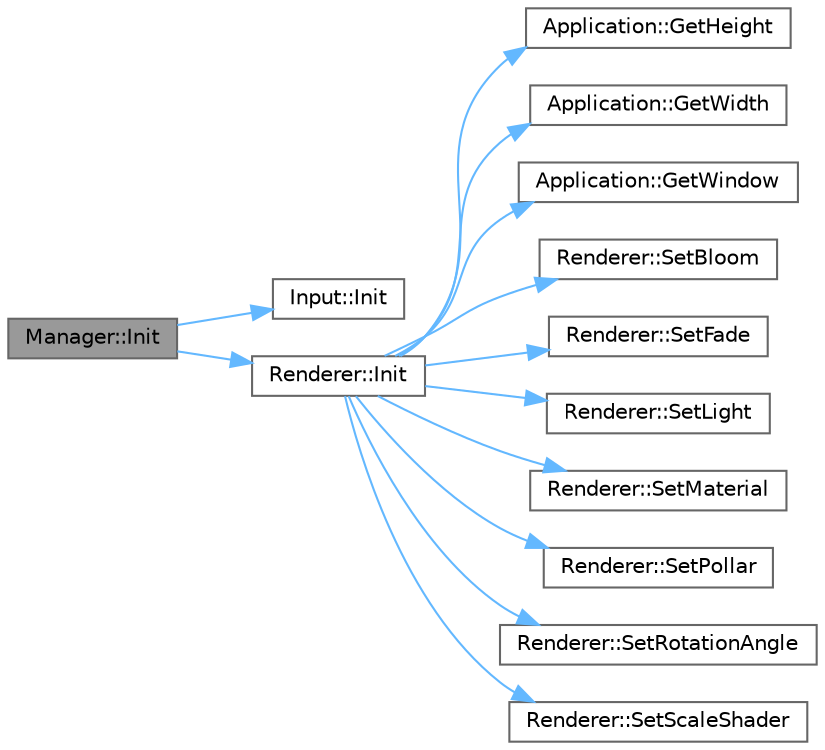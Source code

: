 digraph "Manager::Init"
{
 // LATEX_PDF_SIZE
  bgcolor="transparent";
  edge [fontname=Helvetica,fontsize=10,labelfontname=Helvetica,labelfontsize=10];
  node [fontname=Helvetica,fontsize=10,shape=box,height=0.2,width=0.4];
  rankdir="LR";
  Node1 [id="Node000001",label="Manager::Init",height=0.2,width=0.4,color="gray40", fillcolor="grey60", style="filled", fontcolor="black",tooltip="Managerクラスの初期化"];
  Node1 -> Node2 [id="edge13_Node000001_Node000002",color="steelblue1",style="solid",tooltip=" "];
  Node2 [id="Node000002",label="Input::Init",height=0.2,width=0.4,color="grey40", fillcolor="white", style="filled",URL="$class_input.html#a5197114da7299198826ff7277ee12bff",tooltip="入力管理クラスの初期化"];
  Node1 -> Node3 [id="edge14_Node000001_Node000003",color="steelblue1",style="solid",tooltip=" "];
  Node3 [id="Node000003",label="Renderer::Init",height=0.2,width=0.4,color="grey40", fillcolor="white", style="filled",URL="$class_renderer.html#adba8ec90ad83ef63fdbec75fb6617962",tooltip="レンダラの初期化"];
  Node3 -> Node4 [id="edge15_Node000003_Node000004",color="steelblue1",style="solid",tooltip=" "];
  Node4 [id="Node000004",label="Application::GetHeight",height=0.2,width=0.4,color="grey40", fillcolor="white", style="filled",URL="$class_application.html#ae085a9a312a31aef1a977278990d5b75",tooltip="ウィンドウの縦幅を取得します。"];
  Node3 -> Node5 [id="edge16_Node000003_Node000005",color="steelblue1",style="solid",tooltip=" "];
  Node5 [id="Node000005",label="Application::GetWidth",height=0.2,width=0.4,color="grey40", fillcolor="white", style="filled",URL="$class_application.html#ab2494802d94ddf0a8b1d06a87fa978be",tooltip="ウィンドウの横幅を取得します。"];
  Node3 -> Node6 [id="edge17_Node000003_Node000006",color="steelblue1",style="solid",tooltip=" "];
  Node6 [id="Node000006",label="Application::GetWindow",height=0.2,width=0.4,color="grey40", fillcolor="white", style="filled",URL="$class_application.html#a4405615fab25f11b885965f9da10e67c",tooltip="ウィンドウハンドルを取得します。"];
  Node3 -> Node7 [id="edge18_Node000003_Node000007",color="steelblue1",style="solid",tooltip=" "];
  Node7 [id="Node000007",label="Renderer::SetBloom",height=0.2,width=0.4,color="grey40", fillcolor="white", style="filled",URL="$class_renderer.html#a552e50362ba52ba2458fbef7b371059b",tooltip="ブルーム情報を設定"];
  Node3 -> Node8 [id="edge19_Node000003_Node000008",color="steelblue1",style="solid",tooltip=" "];
  Node8 [id="Node000008",label="Renderer::SetFade",height=0.2,width=0.4,color="grey40", fillcolor="white", style="filled",URL="$class_renderer.html#a851b0f5b65140e5a14486444442a5ae1",tooltip="フェード情報を設定"];
  Node3 -> Node9 [id="edge20_Node000003_Node000009",color="steelblue1",style="solid",tooltip=" "];
  Node9 [id="Node000009",label="Renderer::SetLight",height=0.2,width=0.4,color="grey40", fillcolor="white", style="filled",URL="$class_renderer.html#a5280947836485d67cab32e71ce274296",tooltip="光源情報を設定"];
  Node3 -> Node10 [id="edge21_Node000003_Node000010",color="steelblue1",style="solid",tooltip=" "];
  Node10 [id="Node000010",label="Renderer::SetMaterial",height=0.2,width=0.4,color="grey40", fillcolor="white", style="filled",URL="$class_renderer.html#a31420e0b83fe3ae5106c68c00a7bc1a7",tooltip="マテリアルを設定"];
  Node3 -> Node11 [id="edge22_Node000003_Node000011",color="steelblue1",style="solid",tooltip=" "];
  Node11 [id="Node000011",label="Renderer::SetPollar",height=0.2,width=0.4,color="grey40", fillcolor="white", style="filled",URL="$class_renderer.html#a37bf91b44a6ed121ce66a8530532ada3",tooltip="Pollar（円環ゲージ）情報を設定"];
  Node3 -> Node12 [id="edge23_Node000003_Node000012",color="steelblue1",style="solid",tooltip=" "];
  Node12 [id="Node000012",label="Renderer::SetRotationAngle",height=0.2,width=0.4,color="grey40", fillcolor="white", style="filled",URL="$class_renderer.html#a38b88173e3a9931860dd95ebabbe0c3b",tooltip="回転角度情報を設定"];
  Node3 -> Node13 [id="edge24_Node000003_Node000013",color="steelblue1",style="solid",tooltip=" "];
  Node13 [id="Node000013",label="Renderer::SetScaleShader",height=0.2,width=0.4,color="grey40", fillcolor="white", style="filled",URL="$class_renderer.html#a5f22e7a2c0a799ee751372a5aba5c397",tooltip="スケールシェーダ情報を設定"];
}

